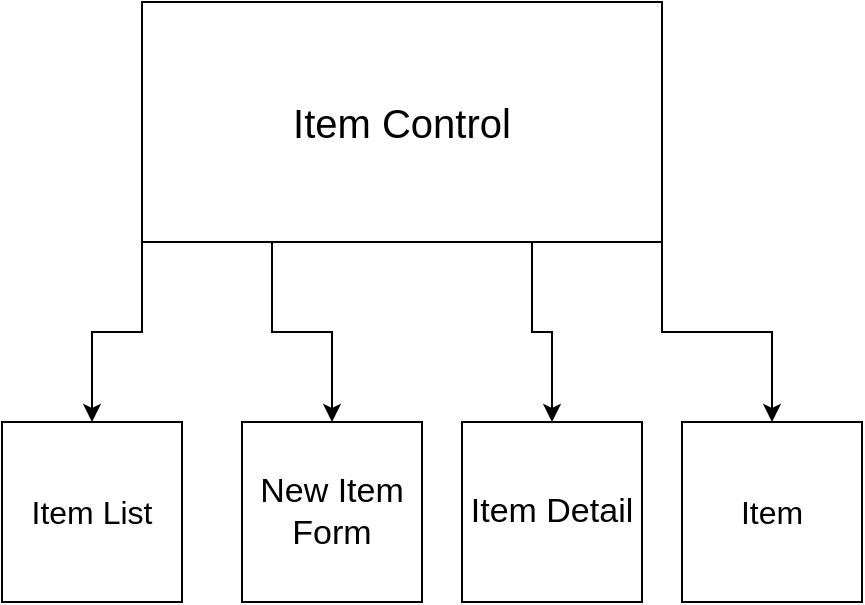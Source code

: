<mxfile version="22.1.7" type="github">
  <diagram name="Page-1" id="XbprYsbQrqLquQ2ZIKMu">
    <mxGraphModel dx="1434" dy="780" grid="1" gridSize="10" guides="1" tooltips="1" connect="1" arrows="1" fold="1" page="1" pageScale="1" pageWidth="850" pageHeight="1100" math="0" shadow="0">
      <root>
        <mxCell id="0" />
        <mxCell id="1" parent="0" />
        <mxCell id="wOszq9mZo-4M3KtFMCyA-6" style="edgeStyle=orthogonalEdgeStyle;rounded=0;orthogonalLoop=1;jettySize=auto;html=1;exitX=0;exitY=1;exitDx=0;exitDy=0;" edge="1" parent="1" source="wOszq9mZo-4M3KtFMCyA-1" target="wOszq9mZo-4M3KtFMCyA-4">
          <mxGeometry relative="1" as="geometry" />
        </mxCell>
        <mxCell id="wOszq9mZo-4M3KtFMCyA-7" style="edgeStyle=orthogonalEdgeStyle;rounded=0;orthogonalLoop=1;jettySize=auto;html=1;exitX=0.25;exitY=1;exitDx=0;exitDy=0;entryX=0.5;entryY=0;entryDx=0;entryDy=0;" edge="1" parent="1" source="wOszq9mZo-4M3KtFMCyA-1" target="wOszq9mZo-4M3KtFMCyA-5">
          <mxGeometry relative="1" as="geometry" />
        </mxCell>
        <mxCell id="wOszq9mZo-4M3KtFMCyA-8" style="edgeStyle=orthogonalEdgeStyle;rounded=0;orthogonalLoop=1;jettySize=auto;html=1;exitX=0.75;exitY=1;exitDx=0;exitDy=0;entryX=0.5;entryY=0;entryDx=0;entryDy=0;" edge="1" parent="1" source="wOszq9mZo-4M3KtFMCyA-1" target="wOszq9mZo-4M3KtFMCyA-3">
          <mxGeometry relative="1" as="geometry" />
        </mxCell>
        <mxCell id="wOszq9mZo-4M3KtFMCyA-9" style="edgeStyle=orthogonalEdgeStyle;rounded=0;orthogonalLoop=1;jettySize=auto;html=1;exitX=1;exitY=1;exitDx=0;exitDy=0;" edge="1" parent="1" source="wOszq9mZo-4M3KtFMCyA-1" target="wOszq9mZo-4M3KtFMCyA-2">
          <mxGeometry relative="1" as="geometry" />
        </mxCell>
        <mxCell id="wOszq9mZo-4M3KtFMCyA-1" value="&lt;font style=&quot;font-size: 20px;&quot;&gt;Item Control&lt;/font&gt;" style="rounded=0;whiteSpace=wrap;html=1;" vertex="1" parent="1">
          <mxGeometry x="280" y="160" width="260" height="120" as="geometry" />
        </mxCell>
        <mxCell id="wOszq9mZo-4M3KtFMCyA-2" value="&lt;font style=&quot;font-size: 16px;&quot;&gt;Item&lt;/font&gt;" style="whiteSpace=wrap;html=1;aspect=fixed;" vertex="1" parent="1">
          <mxGeometry x="550" y="370" width="90" height="90" as="geometry" />
        </mxCell>
        <mxCell id="wOszq9mZo-4M3KtFMCyA-3" value="&lt;font style=&quot;font-size: 17px;&quot;&gt;Item Detail&lt;/font&gt;" style="whiteSpace=wrap;html=1;aspect=fixed;" vertex="1" parent="1">
          <mxGeometry x="440" y="370" width="90" height="90" as="geometry" />
        </mxCell>
        <mxCell id="wOszq9mZo-4M3KtFMCyA-4" value="&lt;font style=&quot;font-size: 16px;&quot;&gt;Item List&lt;/font&gt;" style="whiteSpace=wrap;html=1;aspect=fixed;" vertex="1" parent="1">
          <mxGeometry x="210" y="370" width="90" height="90" as="geometry" />
        </mxCell>
        <mxCell id="wOszq9mZo-4M3KtFMCyA-5" value="&lt;font style=&quot;font-size: 17px;&quot;&gt;New Item Form&lt;/font&gt;" style="whiteSpace=wrap;html=1;aspect=fixed;" vertex="1" parent="1">
          <mxGeometry x="330" y="370" width="90" height="90" as="geometry" />
        </mxCell>
      </root>
    </mxGraphModel>
  </diagram>
</mxfile>
